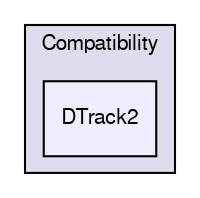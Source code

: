 digraph G {
  compound=true
  node [ fontsize=10, fontname="FreeSans"];
  edge [ labelfontsize=9, labelfontname="FreeSans"];
  subgraph clusterdir_b7ef8bd1150543ea81c96669d4f70baa {
    graph [ bgcolor="#ddddee", pencolor="black", label="Compatibility" fontname="FreeSans", fontsize=10, URL="dir_b7ef8bd1150543ea81c96669d4f70baa.html"]
  dir_27831ed394dc3ef7e6521d8ed82fbeda [shape=box, label="DTrack2", style="filled", fillcolor="#eeeeff", pencolor="black", URL="dir_27831ed394dc3ef7e6521d8ed82fbeda.html"];
  }
}
